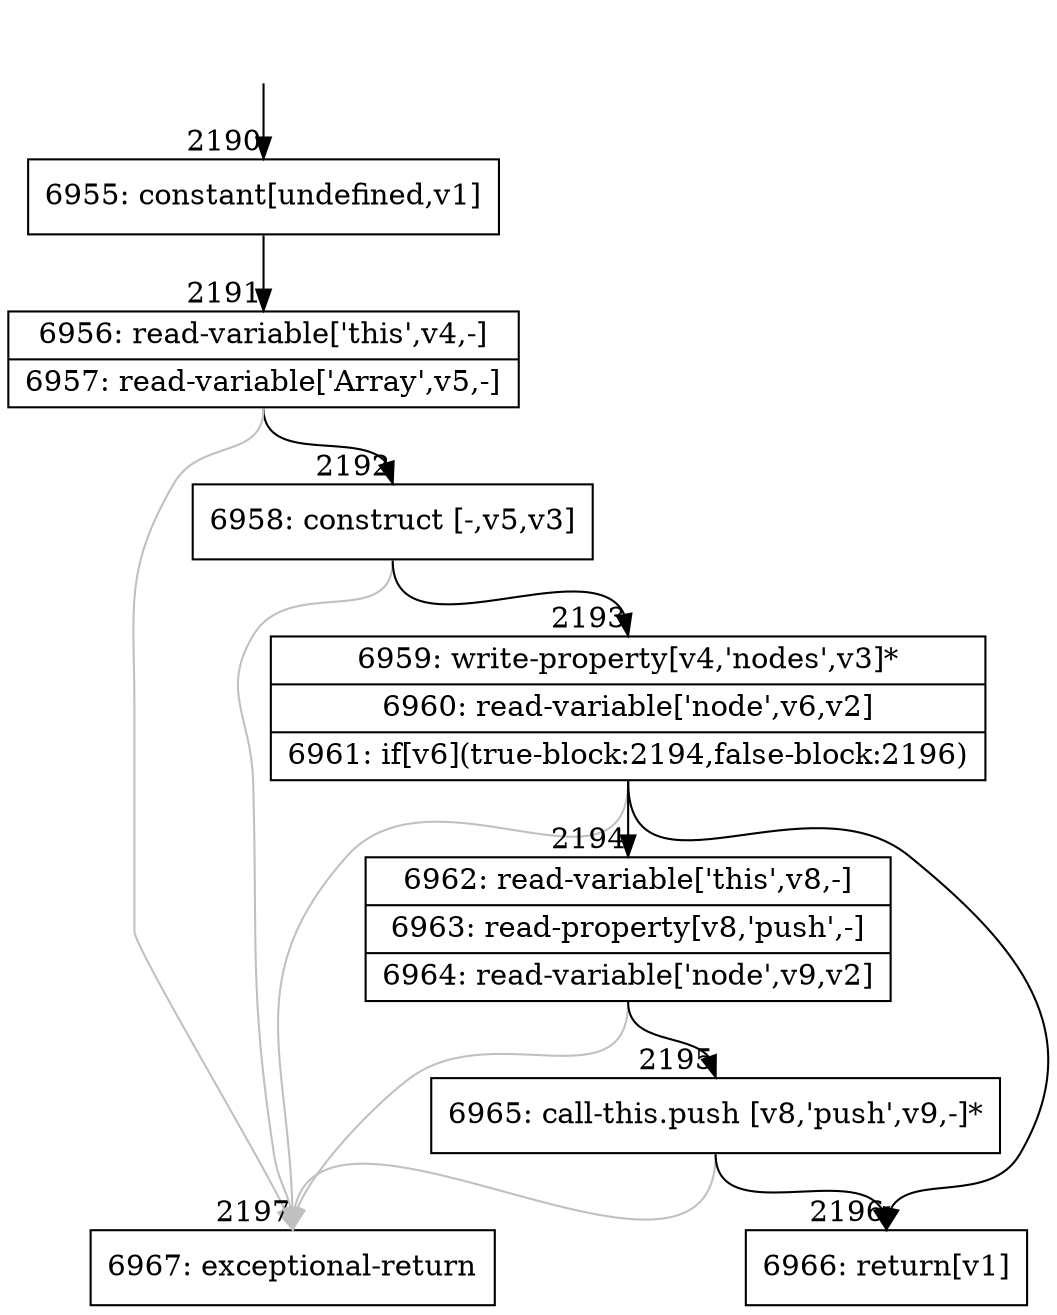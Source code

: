 digraph {
rankdir="TD"
BB_entry116[shape=none,label=""];
BB_entry116 -> BB2190 [tailport=s, headport=n, headlabel="    2190"]
BB2190 [shape=record label="{6955: constant[undefined,v1]}" ] 
BB2190 -> BB2191 [tailport=s, headport=n, headlabel="      2191"]
BB2191 [shape=record label="{6956: read-variable['this',v4,-]|6957: read-variable['Array',v5,-]}" ] 
BB2191 -> BB2192 [tailport=s, headport=n, headlabel="      2192"]
BB2191 -> BB2197 [tailport=s, headport=n, color=gray, headlabel="      2197"]
BB2192 [shape=record label="{6958: construct [-,v5,v3]}" ] 
BB2192 -> BB2193 [tailport=s, headport=n, headlabel="      2193"]
BB2192 -> BB2197 [tailport=s, headport=n, color=gray]
BB2193 [shape=record label="{6959: write-property[v4,'nodes',v3]*|6960: read-variable['node',v6,v2]|6961: if[v6](true-block:2194,false-block:2196)}" ] 
BB2193 -> BB2194 [tailport=s, headport=n, headlabel="      2194"]
BB2193 -> BB2196 [tailport=s, headport=n, headlabel="      2196"]
BB2193 -> BB2197 [tailport=s, headport=n, color=gray]
BB2194 [shape=record label="{6962: read-variable['this',v8,-]|6963: read-property[v8,'push',-]|6964: read-variable['node',v9,v2]}" ] 
BB2194 -> BB2195 [tailport=s, headport=n, headlabel="      2195"]
BB2194 -> BB2197 [tailport=s, headport=n, color=gray]
BB2195 [shape=record label="{6965: call-this.push [v8,'push',v9,-]*}" ] 
BB2195 -> BB2196 [tailport=s, headport=n]
BB2195 -> BB2197 [tailport=s, headport=n, color=gray]
BB2196 [shape=record label="{6966: return[v1]}" ] 
BB2197 [shape=record label="{6967: exceptional-return}" ] 
//#$~ 2247
}
